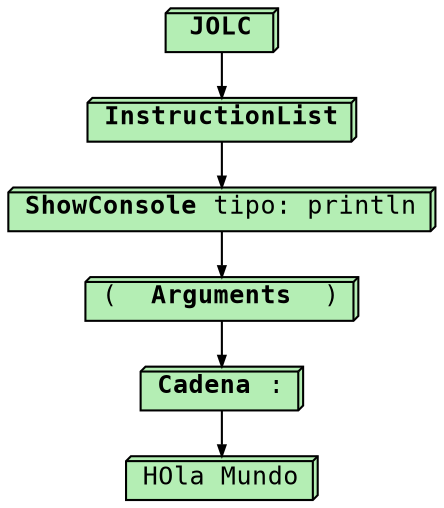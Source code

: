 digraph Tree {
    node [shape=box3d, fontsize=12, fontname="Courier", height=.1,style=filled, fillcolor=darkseagreen2];
    ranksep=.3;
    edge [arrowsize=.5]
  node1 [label=<<B>JOLC</B>>]
  node2 [label=<<B>InstructionList</B>>]
  node3 [label=<<B>ShowConsole</B> tipo: println>]
  node4 [label=<( <B> Arguments </B> )>]
  node5 [label=<<B>Cadena</B> :>]
  node6 [label="HOla Mundo"]
  node5 -> node6
  node4 -> node5
  node3 -> node4
  node2 -> node3
  node1 -> node2
}

